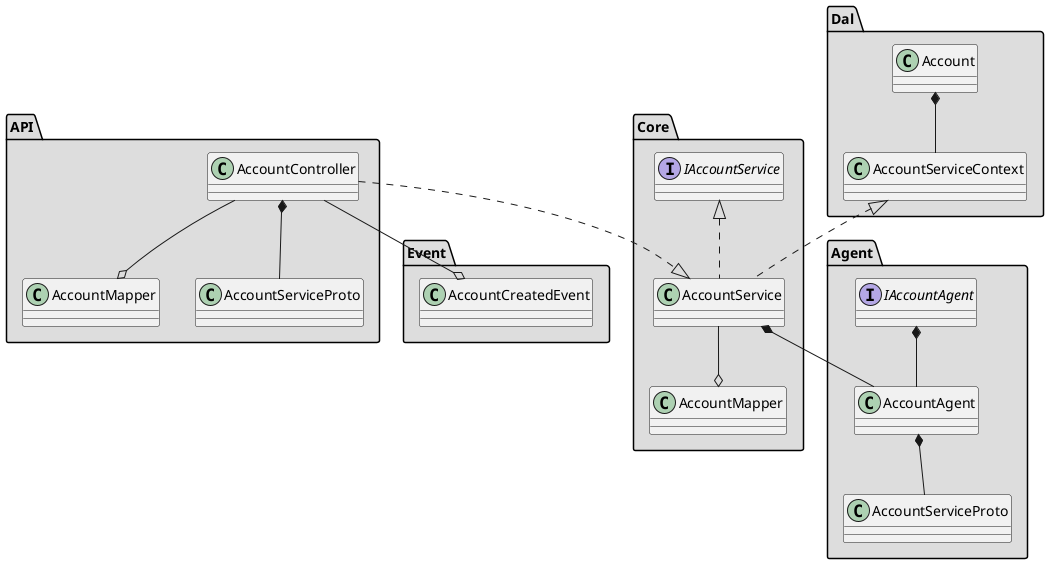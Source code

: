 @startuml Kwetter_AccountService
namespace API #DDDDDD {
class AccountController
class AccountMapper
class AccountServiceProto

AccountController --o AccountMapper
AccountController *-- AccountServiceProto

}

namespace Core #DDDDDD {
    class AccountMapper
    class AccountService
    Interface IAccountService

    IAccountService <|.. AccountService
    AccountService --o AccountMapper
    API.AccountController ..|> AccountService
}

namespace Dal #DDDDDD {
    class AccountServiceContext
    class Account

    Account *-- AccountServiceContext
    AccountServiceContext <|.. Core.AccountService
}

namespace Event #DDDDDD {
    class AccountCreatedEvent

    API.AccountController --o AccountCreatedEvent
}

namespace Agent #DDDDDD {
    interface IAccountAgent
    class AccountAgent
    class AccountServiceProto

    IAccountAgent *-- AccountAgent
    Core.AccountService *-- AccountAgent
    AccountAgent *-- AccountServiceProto
}



@enduml

